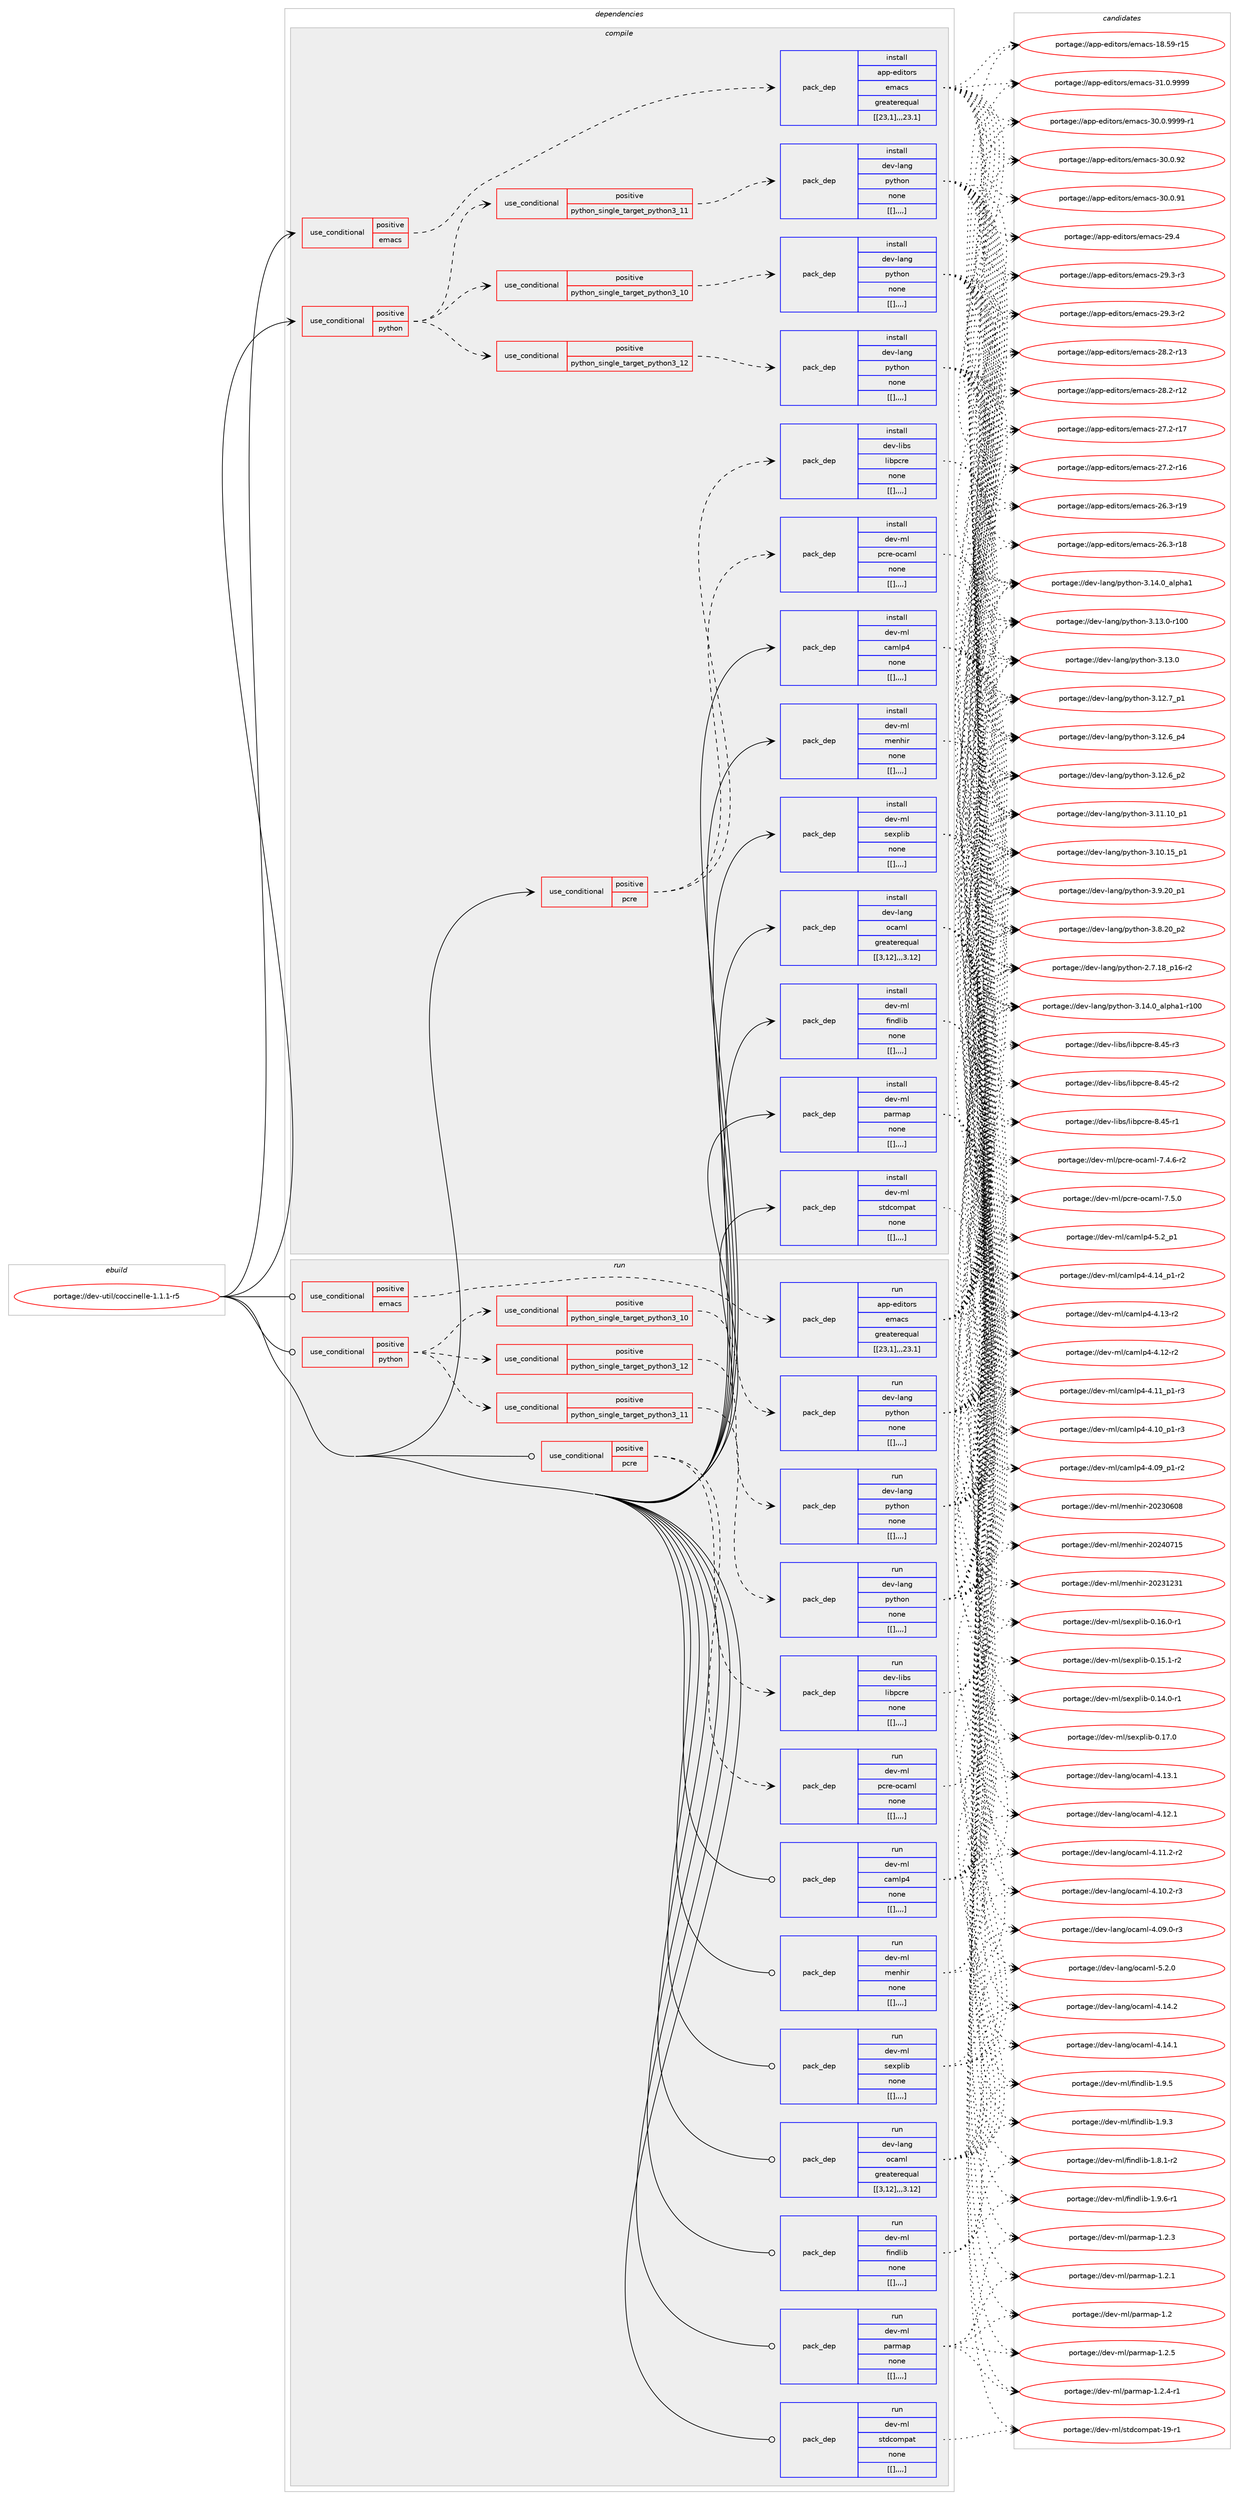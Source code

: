 digraph prolog {

# *************
# Graph options
# *************

newrank=true;
concentrate=true;
compound=true;
graph [rankdir=LR,fontname=Helvetica,fontsize=10,ranksep=1.5];#, ranksep=2.5, nodesep=0.2];
edge  [arrowhead=vee];
node  [fontname=Helvetica,fontsize=10];

# **********
# The ebuild
# **********

subgraph cluster_leftcol {
color=gray;
label=<<i>ebuild</i>>;
id [label="portage://dev-util/coccinelle-1.1.1-r5", color=red, width=4, href="../dev-util/coccinelle-1.1.1-r5.svg"];
}

# ****************
# The dependencies
# ****************

subgraph cluster_midcol {
color=gray;
label=<<i>dependencies</i>>;
subgraph cluster_compile {
fillcolor="#eeeeee";
style=filled;
label=<<i>compile</i>>;
subgraph cond64413 {
dependency224469 [label=<<TABLE BORDER="0" CELLBORDER="1" CELLSPACING="0" CELLPADDING="4"><TR><TD ROWSPAN="3" CELLPADDING="10">use_conditional</TD></TR><TR><TD>positive</TD></TR><TR><TD>emacs</TD></TR></TABLE>>, shape=none, color=red];
subgraph pack158578 {
dependency224521 [label=<<TABLE BORDER="0" CELLBORDER="1" CELLSPACING="0" CELLPADDING="4" WIDTH="220"><TR><TD ROWSPAN="6" CELLPADDING="30">pack_dep</TD></TR><TR><TD WIDTH="110">install</TD></TR><TR><TD>app-editors</TD></TR><TR><TD>emacs</TD></TR><TR><TD>greaterequal</TD></TR><TR><TD>[[23,1],,,23.1]</TD></TR></TABLE>>, shape=none, color=blue];
}
dependency224469:e -> dependency224521:w [weight=20,style="dashed",arrowhead="vee"];
}
id:e -> dependency224469:w [weight=20,style="solid",arrowhead="vee"];
subgraph cond64422 {
dependency224529 [label=<<TABLE BORDER="0" CELLBORDER="1" CELLSPACING="0" CELLPADDING="4"><TR><TD ROWSPAN="3" CELLPADDING="10">use_conditional</TD></TR><TR><TD>positive</TD></TR><TR><TD>pcre</TD></TR></TABLE>>, shape=none, color=red];
subgraph pack158602 {
dependency224532 [label=<<TABLE BORDER="0" CELLBORDER="1" CELLSPACING="0" CELLPADDING="4" WIDTH="220"><TR><TD ROWSPAN="6" CELLPADDING="30">pack_dep</TD></TR><TR><TD WIDTH="110">install</TD></TR><TR><TD>dev-libs</TD></TR><TR><TD>libpcre</TD></TR><TR><TD>none</TD></TR><TR><TD>[[],,,,]</TD></TR></TABLE>>, shape=none, color=blue];
}
dependency224529:e -> dependency224532:w [weight=20,style="dashed",arrowhead="vee"];
subgraph pack158629 {
dependency224561 [label=<<TABLE BORDER="0" CELLBORDER="1" CELLSPACING="0" CELLPADDING="4" WIDTH="220"><TR><TD ROWSPAN="6" CELLPADDING="30">pack_dep</TD></TR><TR><TD WIDTH="110">install</TD></TR><TR><TD>dev-ml</TD></TR><TR><TD>pcre-ocaml</TD></TR><TR><TD>none</TD></TR><TR><TD>[[],,,,]</TD></TR></TABLE>>, shape=none, color=blue];
}
dependency224529:e -> dependency224561:w [weight=20,style="dashed",arrowhead="vee"];
}
id:e -> dependency224529:w [weight=20,style="solid",arrowhead="vee"];
subgraph cond64435 {
dependency224615 [label=<<TABLE BORDER="0" CELLBORDER="1" CELLSPACING="0" CELLPADDING="4"><TR><TD ROWSPAN="3" CELLPADDING="10">use_conditional</TD></TR><TR><TD>positive</TD></TR><TR><TD>python</TD></TR></TABLE>>, shape=none, color=red];
subgraph cond64445 {
dependency224658 [label=<<TABLE BORDER="0" CELLBORDER="1" CELLSPACING="0" CELLPADDING="4"><TR><TD ROWSPAN="3" CELLPADDING="10">use_conditional</TD></TR><TR><TD>positive</TD></TR><TR><TD>python_single_target_python3_10</TD></TR></TABLE>>, shape=none, color=red];
subgraph pack158710 {
dependency224671 [label=<<TABLE BORDER="0" CELLBORDER="1" CELLSPACING="0" CELLPADDING="4" WIDTH="220"><TR><TD ROWSPAN="6" CELLPADDING="30">pack_dep</TD></TR><TR><TD WIDTH="110">install</TD></TR><TR><TD>dev-lang</TD></TR><TR><TD>python</TD></TR><TR><TD>none</TD></TR><TR><TD>[[],,,,]</TD></TR></TABLE>>, shape=none, color=blue];
}
dependency224658:e -> dependency224671:w [weight=20,style="dashed",arrowhead="vee"];
}
dependency224615:e -> dependency224658:w [weight=20,style="dashed",arrowhead="vee"];
subgraph cond64453 {
dependency224688 [label=<<TABLE BORDER="0" CELLBORDER="1" CELLSPACING="0" CELLPADDING="4"><TR><TD ROWSPAN="3" CELLPADDING="10">use_conditional</TD></TR><TR><TD>positive</TD></TR><TR><TD>python_single_target_python3_11</TD></TR></TABLE>>, shape=none, color=red];
subgraph pack158731 {
dependency224705 [label=<<TABLE BORDER="0" CELLBORDER="1" CELLSPACING="0" CELLPADDING="4" WIDTH="220"><TR><TD ROWSPAN="6" CELLPADDING="30">pack_dep</TD></TR><TR><TD WIDTH="110">install</TD></TR><TR><TD>dev-lang</TD></TR><TR><TD>python</TD></TR><TR><TD>none</TD></TR><TR><TD>[[],,,,]</TD></TR></TABLE>>, shape=none, color=blue];
}
dependency224688:e -> dependency224705:w [weight=20,style="dashed",arrowhead="vee"];
}
dependency224615:e -> dependency224688:w [weight=20,style="dashed",arrowhead="vee"];
subgraph cond64467 {
dependency224749 [label=<<TABLE BORDER="0" CELLBORDER="1" CELLSPACING="0" CELLPADDING="4"><TR><TD ROWSPAN="3" CELLPADDING="10">use_conditional</TD></TR><TR><TD>positive</TD></TR><TR><TD>python_single_target_python3_12</TD></TR></TABLE>>, shape=none, color=red];
subgraph pack158777 {
dependency224754 [label=<<TABLE BORDER="0" CELLBORDER="1" CELLSPACING="0" CELLPADDING="4" WIDTH="220"><TR><TD ROWSPAN="6" CELLPADDING="30">pack_dep</TD></TR><TR><TD WIDTH="110">install</TD></TR><TR><TD>dev-lang</TD></TR><TR><TD>python</TD></TR><TR><TD>none</TD></TR><TR><TD>[[],,,,]</TD></TR></TABLE>>, shape=none, color=blue];
}
dependency224749:e -> dependency224754:w [weight=20,style="dashed",arrowhead="vee"];
}
dependency224615:e -> dependency224749:w [weight=20,style="dashed",arrowhead="vee"];
}
id:e -> dependency224615:w [weight=20,style="solid",arrowhead="vee"];
subgraph pack158795 {
dependency224793 [label=<<TABLE BORDER="0" CELLBORDER="1" CELLSPACING="0" CELLPADDING="4" WIDTH="220"><TR><TD ROWSPAN="6" CELLPADDING="30">pack_dep</TD></TR><TR><TD WIDTH="110">install</TD></TR><TR><TD>dev-lang</TD></TR><TR><TD>ocaml</TD></TR><TR><TD>greaterequal</TD></TR><TR><TD>[[3,12],,,3.12]</TD></TR></TABLE>>, shape=none, color=blue];
}
id:e -> dependency224793:w [weight=20,style="solid",arrowhead="vee"];
subgraph pack158814 {
dependency224798 [label=<<TABLE BORDER="0" CELLBORDER="1" CELLSPACING="0" CELLPADDING="4" WIDTH="220"><TR><TD ROWSPAN="6" CELLPADDING="30">pack_dep</TD></TR><TR><TD WIDTH="110">install</TD></TR><TR><TD>dev-ml</TD></TR><TR><TD>camlp4</TD></TR><TR><TD>none</TD></TR><TR><TD>[[],,,,]</TD></TR></TABLE>>, shape=none, color=blue];
}
id:e -> dependency224798:w [weight=20,style="solid",arrowhead="vee"];
subgraph pack158854 {
dependency224879 [label=<<TABLE BORDER="0" CELLBORDER="1" CELLSPACING="0" CELLPADDING="4" WIDTH="220"><TR><TD ROWSPAN="6" CELLPADDING="30">pack_dep</TD></TR><TR><TD WIDTH="110">install</TD></TR><TR><TD>dev-ml</TD></TR><TR><TD>findlib</TD></TR><TR><TD>none</TD></TR><TR><TD>[[],,,,]</TD></TR></TABLE>>, shape=none, color=blue];
}
id:e -> dependency224879:w [weight=20,style="solid",arrowhead="vee"];
subgraph pack158881 {
dependency224950 [label=<<TABLE BORDER="0" CELLBORDER="1" CELLSPACING="0" CELLPADDING="4" WIDTH="220"><TR><TD ROWSPAN="6" CELLPADDING="30">pack_dep</TD></TR><TR><TD WIDTH="110">install</TD></TR><TR><TD>dev-ml</TD></TR><TR><TD>menhir</TD></TR><TR><TD>none</TD></TR><TR><TD>[[],,,,]</TD></TR></TABLE>>, shape=none, color=blue];
}
id:e -> dependency224950:w [weight=20,style="solid",arrowhead="vee"];
subgraph pack158930 {
dependency224957 [label=<<TABLE BORDER="0" CELLBORDER="1" CELLSPACING="0" CELLPADDING="4" WIDTH="220"><TR><TD ROWSPAN="6" CELLPADDING="30">pack_dep</TD></TR><TR><TD WIDTH="110">install</TD></TR><TR><TD>dev-ml</TD></TR><TR><TD>parmap</TD></TR><TR><TD>none</TD></TR><TR><TD>[[],,,,]</TD></TR></TABLE>>, shape=none, color=blue];
}
id:e -> dependency224957:w [weight=20,style="solid",arrowhead="vee"];
subgraph pack158936 {
dependency224970 [label=<<TABLE BORDER="0" CELLBORDER="1" CELLSPACING="0" CELLPADDING="4" WIDTH="220"><TR><TD ROWSPAN="6" CELLPADDING="30">pack_dep</TD></TR><TR><TD WIDTH="110">install</TD></TR><TR><TD>dev-ml</TD></TR><TR><TD>sexplib</TD></TR><TR><TD>none</TD></TR><TR><TD>[[],,,,]</TD></TR></TABLE>>, shape=none, color=blue];
}
id:e -> dependency224970:w [weight=20,style="solid",arrowhead="vee"];
subgraph pack158945 {
dependency225056 [label=<<TABLE BORDER="0" CELLBORDER="1" CELLSPACING="0" CELLPADDING="4" WIDTH="220"><TR><TD ROWSPAN="6" CELLPADDING="30">pack_dep</TD></TR><TR><TD WIDTH="110">install</TD></TR><TR><TD>dev-ml</TD></TR><TR><TD>stdcompat</TD></TR><TR><TD>none</TD></TR><TR><TD>[[],,,,]</TD></TR></TABLE>>, shape=none, color=blue];
}
id:e -> dependency225056:w [weight=20,style="solid",arrowhead="vee"];
}
subgraph cluster_compileandrun {
fillcolor="#eeeeee";
style=filled;
label=<<i>compile and run</i>>;
}
subgraph cluster_run {
fillcolor="#eeeeee";
style=filled;
label=<<i>run</i>>;
subgraph cond64582 {
dependency225103 [label=<<TABLE BORDER="0" CELLBORDER="1" CELLSPACING="0" CELLPADDING="4"><TR><TD ROWSPAN="3" CELLPADDING="10">use_conditional</TD></TR><TR><TD>positive</TD></TR><TR><TD>emacs</TD></TR></TABLE>>, shape=none, color=red];
subgraph pack159029 {
dependency225106 [label=<<TABLE BORDER="0" CELLBORDER="1" CELLSPACING="0" CELLPADDING="4" WIDTH="220"><TR><TD ROWSPAN="6" CELLPADDING="30">pack_dep</TD></TR><TR><TD WIDTH="110">run</TD></TR><TR><TD>app-editors</TD></TR><TR><TD>emacs</TD></TR><TR><TD>greaterequal</TD></TR><TR><TD>[[23,1],,,23.1]</TD></TR></TABLE>>, shape=none, color=blue];
}
dependency225103:e -> dependency225106:w [weight=20,style="dashed",arrowhead="vee"];
}
id:e -> dependency225103:w [weight=20,style="solid",arrowhead="odot"];
subgraph cond64587 {
dependency225131 [label=<<TABLE BORDER="0" CELLBORDER="1" CELLSPACING="0" CELLPADDING="4"><TR><TD ROWSPAN="3" CELLPADDING="10">use_conditional</TD></TR><TR><TD>positive</TD></TR><TR><TD>pcre</TD></TR></TABLE>>, shape=none, color=red];
subgraph pack159043 {
dependency225155 [label=<<TABLE BORDER="0" CELLBORDER="1" CELLSPACING="0" CELLPADDING="4" WIDTH="220"><TR><TD ROWSPAN="6" CELLPADDING="30">pack_dep</TD></TR><TR><TD WIDTH="110">run</TD></TR><TR><TD>dev-libs</TD></TR><TR><TD>libpcre</TD></TR><TR><TD>none</TD></TR><TR><TD>[[],,,,]</TD></TR></TABLE>>, shape=none, color=blue];
}
dependency225131:e -> dependency225155:w [weight=20,style="dashed",arrowhead="vee"];
subgraph pack159072 {
dependency225181 [label=<<TABLE BORDER="0" CELLBORDER="1" CELLSPACING="0" CELLPADDING="4" WIDTH="220"><TR><TD ROWSPAN="6" CELLPADDING="30">pack_dep</TD></TR><TR><TD WIDTH="110">run</TD></TR><TR><TD>dev-ml</TD></TR><TR><TD>pcre-ocaml</TD></TR><TR><TD>none</TD></TR><TR><TD>[[],,,,]</TD></TR></TABLE>>, shape=none, color=blue];
}
dependency225131:e -> dependency225181:w [weight=20,style="dashed",arrowhead="vee"];
}
id:e -> dependency225131:w [weight=20,style="solid",arrowhead="odot"];
subgraph cond64629 {
dependency225226 [label=<<TABLE BORDER="0" CELLBORDER="1" CELLSPACING="0" CELLPADDING="4"><TR><TD ROWSPAN="3" CELLPADDING="10">use_conditional</TD></TR><TR><TD>positive</TD></TR><TR><TD>python</TD></TR></TABLE>>, shape=none, color=red];
subgraph cond64639 {
dependency225248 [label=<<TABLE BORDER="0" CELLBORDER="1" CELLSPACING="0" CELLPADDING="4"><TR><TD ROWSPAN="3" CELLPADDING="10">use_conditional</TD></TR><TR><TD>positive</TD></TR><TR><TD>python_single_target_python3_10</TD></TR></TABLE>>, shape=none, color=red];
subgraph pack159104 {
dependency225267 [label=<<TABLE BORDER="0" CELLBORDER="1" CELLSPACING="0" CELLPADDING="4" WIDTH="220"><TR><TD ROWSPAN="6" CELLPADDING="30">pack_dep</TD></TR><TR><TD WIDTH="110">run</TD></TR><TR><TD>dev-lang</TD></TR><TR><TD>python</TD></TR><TR><TD>none</TD></TR><TR><TD>[[],,,,]</TD></TR></TABLE>>, shape=none, color=blue];
}
dependency225248:e -> dependency225267:w [weight=20,style="dashed",arrowhead="vee"];
}
dependency225226:e -> dependency225248:w [weight=20,style="dashed",arrowhead="vee"];
subgraph cond64662 {
dependency225273 [label=<<TABLE BORDER="0" CELLBORDER="1" CELLSPACING="0" CELLPADDING="4"><TR><TD ROWSPAN="3" CELLPADDING="10">use_conditional</TD></TR><TR><TD>positive</TD></TR><TR><TD>python_single_target_python3_11</TD></TR></TABLE>>, shape=none, color=red];
subgraph pack159121 {
dependency225280 [label=<<TABLE BORDER="0" CELLBORDER="1" CELLSPACING="0" CELLPADDING="4" WIDTH="220"><TR><TD ROWSPAN="6" CELLPADDING="30">pack_dep</TD></TR><TR><TD WIDTH="110">run</TD></TR><TR><TD>dev-lang</TD></TR><TR><TD>python</TD></TR><TR><TD>none</TD></TR><TR><TD>[[],,,,]</TD></TR></TABLE>>, shape=none, color=blue];
}
dependency225273:e -> dependency225280:w [weight=20,style="dashed",arrowhead="vee"];
}
dependency225226:e -> dependency225273:w [weight=20,style="dashed",arrowhead="vee"];
subgraph cond64669 {
dependency225365 [label=<<TABLE BORDER="0" CELLBORDER="1" CELLSPACING="0" CELLPADDING="4"><TR><TD ROWSPAN="3" CELLPADDING="10">use_conditional</TD></TR><TR><TD>positive</TD></TR><TR><TD>python_single_target_python3_12</TD></TR></TABLE>>, shape=none, color=red];
subgraph pack159182 {
dependency225386 [label=<<TABLE BORDER="0" CELLBORDER="1" CELLSPACING="0" CELLPADDING="4" WIDTH="220"><TR><TD ROWSPAN="6" CELLPADDING="30">pack_dep</TD></TR><TR><TD WIDTH="110">run</TD></TR><TR><TD>dev-lang</TD></TR><TR><TD>python</TD></TR><TR><TD>none</TD></TR><TR><TD>[[],,,,]</TD></TR></TABLE>>, shape=none, color=blue];
}
dependency225365:e -> dependency225386:w [weight=20,style="dashed",arrowhead="vee"];
}
dependency225226:e -> dependency225365:w [weight=20,style="dashed",arrowhead="vee"];
}
id:e -> dependency225226:w [weight=20,style="solid",arrowhead="odot"];
subgraph pack159184 {
dependency225414 [label=<<TABLE BORDER="0" CELLBORDER="1" CELLSPACING="0" CELLPADDING="4" WIDTH="220"><TR><TD ROWSPAN="6" CELLPADDING="30">pack_dep</TD></TR><TR><TD WIDTH="110">run</TD></TR><TR><TD>dev-lang</TD></TR><TR><TD>ocaml</TD></TR><TR><TD>greaterequal</TD></TR><TR><TD>[[3,12],,,3.12]</TD></TR></TABLE>>, shape=none, color=blue];
}
id:e -> dependency225414:w [weight=20,style="solid",arrowhead="odot"];
subgraph pack159215 {
dependency225464 [label=<<TABLE BORDER="0" CELLBORDER="1" CELLSPACING="0" CELLPADDING="4" WIDTH="220"><TR><TD ROWSPAN="6" CELLPADDING="30">pack_dep</TD></TR><TR><TD WIDTH="110">run</TD></TR><TR><TD>dev-ml</TD></TR><TR><TD>camlp4</TD></TR><TR><TD>none</TD></TR><TR><TD>[[],,,,]</TD></TR></TABLE>>, shape=none, color=blue];
}
id:e -> dependency225464:w [weight=20,style="solid",arrowhead="odot"];
subgraph pack159275 {
dependency225544 [label=<<TABLE BORDER="0" CELLBORDER="1" CELLSPACING="0" CELLPADDING="4" WIDTH="220"><TR><TD ROWSPAN="6" CELLPADDING="30">pack_dep</TD></TR><TR><TD WIDTH="110">run</TD></TR><TR><TD>dev-ml</TD></TR><TR><TD>findlib</TD></TR><TR><TD>none</TD></TR><TR><TD>[[],,,,]</TD></TR></TABLE>>, shape=none, color=blue];
}
id:e -> dependency225544:w [weight=20,style="solid",arrowhead="odot"];
subgraph pack159280 {
dependency225551 [label=<<TABLE BORDER="0" CELLBORDER="1" CELLSPACING="0" CELLPADDING="4" WIDTH="220"><TR><TD ROWSPAN="6" CELLPADDING="30">pack_dep</TD></TR><TR><TD WIDTH="110">run</TD></TR><TR><TD>dev-ml</TD></TR><TR><TD>menhir</TD></TR><TR><TD>none</TD></TR><TR><TD>[[],,,,]</TD></TR></TABLE>>, shape=none, color=blue];
}
id:e -> dependency225551:w [weight=20,style="solid",arrowhead="odot"];
subgraph pack159292 {
dependency225575 [label=<<TABLE BORDER="0" CELLBORDER="1" CELLSPACING="0" CELLPADDING="4" WIDTH="220"><TR><TD ROWSPAN="6" CELLPADDING="30">pack_dep</TD></TR><TR><TD WIDTH="110">run</TD></TR><TR><TD>dev-ml</TD></TR><TR><TD>parmap</TD></TR><TR><TD>none</TD></TR><TR><TD>[[],,,,]</TD></TR></TABLE>>, shape=none, color=blue];
}
id:e -> dependency225575:w [weight=20,style="solid",arrowhead="odot"];
subgraph pack159307 {
dependency225602 [label=<<TABLE BORDER="0" CELLBORDER="1" CELLSPACING="0" CELLPADDING="4" WIDTH="220"><TR><TD ROWSPAN="6" CELLPADDING="30">pack_dep</TD></TR><TR><TD WIDTH="110">run</TD></TR><TR><TD>dev-ml</TD></TR><TR><TD>sexplib</TD></TR><TR><TD>none</TD></TR><TR><TD>[[],,,,]</TD></TR></TABLE>>, shape=none, color=blue];
}
id:e -> dependency225602:w [weight=20,style="solid",arrowhead="odot"];
subgraph pack159311 {
dependency225622 [label=<<TABLE BORDER="0" CELLBORDER="1" CELLSPACING="0" CELLPADDING="4" WIDTH="220"><TR><TD ROWSPAN="6" CELLPADDING="30">pack_dep</TD></TR><TR><TD WIDTH="110">run</TD></TR><TR><TD>dev-ml</TD></TR><TR><TD>stdcompat</TD></TR><TR><TD>none</TD></TR><TR><TD>[[],,,,]</TD></TR></TABLE>>, shape=none, color=blue];
}
id:e -> dependency225622:w [weight=20,style="solid",arrowhead="odot"];
}
}

# **************
# The candidates
# **************

subgraph cluster_choices {
rank=same;
color=gray;
label=<<i>candidates</i>>;

subgraph choice158866 {
color=black;
nodesep=1;
choice971121124510110010511611111411547101109979911545514946484657575757 [label="portage://app-editors/emacs-31.0.9999", color=red, width=4,href="../app-editors/emacs-31.0.9999.svg"];
choice9711211245101100105116111114115471011099799115455148464846575757574511449 [label="portage://app-editors/emacs-30.0.9999-r1", color=red, width=4,href="../app-editors/emacs-30.0.9999-r1.svg"];
choice97112112451011001051161111141154710110997991154551484648465750 [label="portage://app-editors/emacs-30.0.92", color=red, width=4,href="../app-editors/emacs-30.0.92.svg"];
choice97112112451011001051161111141154710110997991154551484648465749 [label="portage://app-editors/emacs-30.0.91", color=red, width=4,href="../app-editors/emacs-30.0.91.svg"];
choice97112112451011001051161111141154710110997991154550574652 [label="portage://app-editors/emacs-29.4", color=red, width=4,href="../app-editors/emacs-29.4.svg"];
choice971121124510110010511611111411547101109979911545505746514511451 [label="portage://app-editors/emacs-29.3-r3", color=red, width=4,href="../app-editors/emacs-29.3-r3.svg"];
choice971121124510110010511611111411547101109979911545505746514511450 [label="portage://app-editors/emacs-29.3-r2", color=red, width=4,href="../app-editors/emacs-29.3-r2.svg"];
choice97112112451011001051161111141154710110997991154550564650451144951 [label="portage://app-editors/emacs-28.2-r13", color=red, width=4,href="../app-editors/emacs-28.2-r13.svg"];
choice97112112451011001051161111141154710110997991154550564650451144950 [label="portage://app-editors/emacs-28.2-r12", color=red, width=4,href="../app-editors/emacs-28.2-r12.svg"];
choice97112112451011001051161111141154710110997991154550554650451144955 [label="portage://app-editors/emacs-27.2-r17", color=red, width=4,href="../app-editors/emacs-27.2-r17.svg"];
choice97112112451011001051161111141154710110997991154550554650451144954 [label="portage://app-editors/emacs-27.2-r16", color=red, width=4,href="../app-editors/emacs-27.2-r16.svg"];
choice97112112451011001051161111141154710110997991154550544651451144957 [label="portage://app-editors/emacs-26.3-r19", color=red, width=4,href="../app-editors/emacs-26.3-r19.svg"];
choice97112112451011001051161111141154710110997991154550544651451144956 [label="portage://app-editors/emacs-26.3-r18", color=red, width=4,href="../app-editors/emacs-26.3-r18.svg"];
choice9711211245101100105116111114115471011099799115454956465357451144953 [label="portage://app-editors/emacs-18.59-r15", color=red, width=4,href="../app-editors/emacs-18.59-r15.svg"];
dependency224521:e -> choice971121124510110010511611111411547101109979911545514946484657575757:w [style=dotted,weight="100"];
dependency224521:e -> choice9711211245101100105116111114115471011099799115455148464846575757574511449:w [style=dotted,weight="100"];
dependency224521:e -> choice97112112451011001051161111141154710110997991154551484648465750:w [style=dotted,weight="100"];
dependency224521:e -> choice97112112451011001051161111141154710110997991154551484648465749:w [style=dotted,weight="100"];
dependency224521:e -> choice97112112451011001051161111141154710110997991154550574652:w [style=dotted,weight="100"];
dependency224521:e -> choice971121124510110010511611111411547101109979911545505746514511451:w [style=dotted,weight="100"];
dependency224521:e -> choice971121124510110010511611111411547101109979911545505746514511450:w [style=dotted,weight="100"];
dependency224521:e -> choice97112112451011001051161111141154710110997991154550564650451144951:w [style=dotted,weight="100"];
dependency224521:e -> choice97112112451011001051161111141154710110997991154550564650451144950:w [style=dotted,weight="100"];
dependency224521:e -> choice97112112451011001051161111141154710110997991154550554650451144955:w [style=dotted,weight="100"];
dependency224521:e -> choice97112112451011001051161111141154710110997991154550554650451144954:w [style=dotted,weight="100"];
dependency224521:e -> choice97112112451011001051161111141154710110997991154550544651451144957:w [style=dotted,weight="100"];
dependency224521:e -> choice97112112451011001051161111141154710110997991154550544651451144956:w [style=dotted,weight="100"];
dependency224521:e -> choice9711211245101100105116111114115471011099799115454956465357451144953:w [style=dotted,weight="100"];
}
subgraph choice158884 {
color=black;
nodesep=1;
choice100101118451081059811547108105981129911410145564652534511451 [label="portage://dev-libs/libpcre-8.45-r3", color=red, width=4,href="../dev-libs/libpcre-8.45-r3.svg"];
choice100101118451081059811547108105981129911410145564652534511450 [label="portage://dev-libs/libpcre-8.45-r2", color=red, width=4,href="../dev-libs/libpcre-8.45-r2.svg"];
choice100101118451081059811547108105981129911410145564652534511449 [label="portage://dev-libs/libpcre-8.45-r1", color=red, width=4,href="../dev-libs/libpcre-8.45-r1.svg"];
dependency224532:e -> choice100101118451081059811547108105981129911410145564652534511451:w [style=dotted,weight="100"];
dependency224532:e -> choice100101118451081059811547108105981129911410145564652534511450:w [style=dotted,weight="100"];
dependency224532:e -> choice100101118451081059811547108105981129911410145564652534511449:w [style=dotted,weight="100"];
}
subgraph choice158908 {
color=black;
nodesep=1;
choice100101118451091084711299114101451119997109108455546534648 [label="portage://dev-ml/pcre-ocaml-7.5.0", color=red, width=4,href="../dev-ml/pcre-ocaml-7.5.0.svg"];
choice1001011184510910847112991141014511199971091084555465246544511450 [label="portage://dev-ml/pcre-ocaml-7.4.6-r2", color=red, width=4,href="../dev-ml/pcre-ocaml-7.4.6-r2.svg"];
dependency224561:e -> choice100101118451091084711299114101451119997109108455546534648:w [style=dotted,weight="100"];
dependency224561:e -> choice1001011184510910847112991141014511199971091084555465246544511450:w [style=dotted,weight="100"];
}
subgraph choice158912 {
color=black;
nodesep=1;
choice100101118451089711010347112121116104111110455146495246489597108112104974945114494848 [label="portage://dev-lang/python-3.14.0_alpha1-r100", color=red, width=4,href="../dev-lang/python-3.14.0_alpha1-r100.svg"];
choice1001011184510897110103471121211161041111104551464952464895971081121049749 [label="portage://dev-lang/python-3.14.0_alpha1", color=red, width=4,href="../dev-lang/python-3.14.0_alpha1.svg"];
choice1001011184510897110103471121211161041111104551464951464845114494848 [label="portage://dev-lang/python-3.13.0-r100", color=red, width=4,href="../dev-lang/python-3.13.0-r100.svg"];
choice10010111845108971101034711212111610411111045514649514648 [label="portage://dev-lang/python-3.13.0", color=red, width=4,href="../dev-lang/python-3.13.0.svg"];
choice100101118451089711010347112121116104111110455146495046559511249 [label="portage://dev-lang/python-3.12.7_p1", color=red, width=4,href="../dev-lang/python-3.12.7_p1.svg"];
choice100101118451089711010347112121116104111110455146495046549511252 [label="portage://dev-lang/python-3.12.6_p4", color=red, width=4,href="../dev-lang/python-3.12.6_p4.svg"];
choice100101118451089711010347112121116104111110455146495046549511250 [label="portage://dev-lang/python-3.12.6_p2", color=red, width=4,href="../dev-lang/python-3.12.6_p2.svg"];
choice10010111845108971101034711212111610411111045514649494649489511249 [label="portage://dev-lang/python-3.11.10_p1", color=red, width=4,href="../dev-lang/python-3.11.10_p1.svg"];
choice10010111845108971101034711212111610411111045514649484649539511249 [label="portage://dev-lang/python-3.10.15_p1", color=red, width=4,href="../dev-lang/python-3.10.15_p1.svg"];
choice100101118451089711010347112121116104111110455146574650489511249 [label="portage://dev-lang/python-3.9.20_p1", color=red, width=4,href="../dev-lang/python-3.9.20_p1.svg"];
choice100101118451089711010347112121116104111110455146564650489511250 [label="portage://dev-lang/python-3.8.20_p2", color=red, width=4,href="../dev-lang/python-3.8.20_p2.svg"];
choice100101118451089711010347112121116104111110455046554649569511249544511450 [label="portage://dev-lang/python-2.7.18_p16-r2", color=red, width=4,href="../dev-lang/python-2.7.18_p16-r2.svg"];
dependency224671:e -> choice100101118451089711010347112121116104111110455146495246489597108112104974945114494848:w [style=dotted,weight="100"];
dependency224671:e -> choice1001011184510897110103471121211161041111104551464952464895971081121049749:w [style=dotted,weight="100"];
dependency224671:e -> choice1001011184510897110103471121211161041111104551464951464845114494848:w [style=dotted,weight="100"];
dependency224671:e -> choice10010111845108971101034711212111610411111045514649514648:w [style=dotted,weight="100"];
dependency224671:e -> choice100101118451089711010347112121116104111110455146495046559511249:w [style=dotted,weight="100"];
dependency224671:e -> choice100101118451089711010347112121116104111110455146495046549511252:w [style=dotted,weight="100"];
dependency224671:e -> choice100101118451089711010347112121116104111110455146495046549511250:w [style=dotted,weight="100"];
dependency224671:e -> choice10010111845108971101034711212111610411111045514649494649489511249:w [style=dotted,weight="100"];
dependency224671:e -> choice10010111845108971101034711212111610411111045514649484649539511249:w [style=dotted,weight="100"];
dependency224671:e -> choice100101118451089711010347112121116104111110455146574650489511249:w [style=dotted,weight="100"];
dependency224671:e -> choice100101118451089711010347112121116104111110455146564650489511250:w [style=dotted,weight="100"];
dependency224671:e -> choice100101118451089711010347112121116104111110455046554649569511249544511450:w [style=dotted,weight="100"];
}
subgraph choice158919 {
color=black;
nodesep=1;
choice100101118451089711010347112121116104111110455146495246489597108112104974945114494848 [label="portage://dev-lang/python-3.14.0_alpha1-r100", color=red, width=4,href="../dev-lang/python-3.14.0_alpha1-r100.svg"];
choice1001011184510897110103471121211161041111104551464952464895971081121049749 [label="portage://dev-lang/python-3.14.0_alpha1", color=red, width=4,href="../dev-lang/python-3.14.0_alpha1.svg"];
choice1001011184510897110103471121211161041111104551464951464845114494848 [label="portage://dev-lang/python-3.13.0-r100", color=red, width=4,href="../dev-lang/python-3.13.0-r100.svg"];
choice10010111845108971101034711212111610411111045514649514648 [label="portage://dev-lang/python-3.13.0", color=red, width=4,href="../dev-lang/python-3.13.0.svg"];
choice100101118451089711010347112121116104111110455146495046559511249 [label="portage://dev-lang/python-3.12.7_p1", color=red, width=4,href="../dev-lang/python-3.12.7_p1.svg"];
choice100101118451089711010347112121116104111110455146495046549511252 [label="portage://dev-lang/python-3.12.6_p4", color=red, width=4,href="../dev-lang/python-3.12.6_p4.svg"];
choice100101118451089711010347112121116104111110455146495046549511250 [label="portage://dev-lang/python-3.12.6_p2", color=red, width=4,href="../dev-lang/python-3.12.6_p2.svg"];
choice10010111845108971101034711212111610411111045514649494649489511249 [label="portage://dev-lang/python-3.11.10_p1", color=red, width=4,href="../dev-lang/python-3.11.10_p1.svg"];
choice10010111845108971101034711212111610411111045514649484649539511249 [label="portage://dev-lang/python-3.10.15_p1", color=red, width=4,href="../dev-lang/python-3.10.15_p1.svg"];
choice100101118451089711010347112121116104111110455146574650489511249 [label="portage://dev-lang/python-3.9.20_p1", color=red, width=4,href="../dev-lang/python-3.9.20_p1.svg"];
choice100101118451089711010347112121116104111110455146564650489511250 [label="portage://dev-lang/python-3.8.20_p2", color=red, width=4,href="../dev-lang/python-3.8.20_p2.svg"];
choice100101118451089711010347112121116104111110455046554649569511249544511450 [label="portage://dev-lang/python-2.7.18_p16-r2", color=red, width=4,href="../dev-lang/python-2.7.18_p16-r2.svg"];
dependency224705:e -> choice100101118451089711010347112121116104111110455146495246489597108112104974945114494848:w [style=dotted,weight="100"];
dependency224705:e -> choice1001011184510897110103471121211161041111104551464952464895971081121049749:w [style=dotted,weight="100"];
dependency224705:e -> choice1001011184510897110103471121211161041111104551464951464845114494848:w [style=dotted,weight="100"];
dependency224705:e -> choice10010111845108971101034711212111610411111045514649514648:w [style=dotted,weight="100"];
dependency224705:e -> choice100101118451089711010347112121116104111110455146495046559511249:w [style=dotted,weight="100"];
dependency224705:e -> choice100101118451089711010347112121116104111110455146495046549511252:w [style=dotted,weight="100"];
dependency224705:e -> choice100101118451089711010347112121116104111110455146495046549511250:w [style=dotted,weight="100"];
dependency224705:e -> choice10010111845108971101034711212111610411111045514649494649489511249:w [style=dotted,weight="100"];
dependency224705:e -> choice10010111845108971101034711212111610411111045514649484649539511249:w [style=dotted,weight="100"];
dependency224705:e -> choice100101118451089711010347112121116104111110455146574650489511249:w [style=dotted,weight="100"];
dependency224705:e -> choice100101118451089711010347112121116104111110455146564650489511250:w [style=dotted,weight="100"];
dependency224705:e -> choice100101118451089711010347112121116104111110455046554649569511249544511450:w [style=dotted,weight="100"];
}
subgraph choice158996 {
color=black;
nodesep=1;
choice100101118451089711010347112121116104111110455146495246489597108112104974945114494848 [label="portage://dev-lang/python-3.14.0_alpha1-r100", color=red, width=4,href="../dev-lang/python-3.14.0_alpha1-r100.svg"];
choice1001011184510897110103471121211161041111104551464952464895971081121049749 [label="portage://dev-lang/python-3.14.0_alpha1", color=red, width=4,href="../dev-lang/python-3.14.0_alpha1.svg"];
choice1001011184510897110103471121211161041111104551464951464845114494848 [label="portage://dev-lang/python-3.13.0-r100", color=red, width=4,href="../dev-lang/python-3.13.0-r100.svg"];
choice10010111845108971101034711212111610411111045514649514648 [label="portage://dev-lang/python-3.13.0", color=red, width=4,href="../dev-lang/python-3.13.0.svg"];
choice100101118451089711010347112121116104111110455146495046559511249 [label="portage://dev-lang/python-3.12.7_p1", color=red, width=4,href="../dev-lang/python-3.12.7_p1.svg"];
choice100101118451089711010347112121116104111110455146495046549511252 [label="portage://dev-lang/python-3.12.6_p4", color=red, width=4,href="../dev-lang/python-3.12.6_p4.svg"];
choice100101118451089711010347112121116104111110455146495046549511250 [label="portage://dev-lang/python-3.12.6_p2", color=red, width=4,href="../dev-lang/python-3.12.6_p2.svg"];
choice10010111845108971101034711212111610411111045514649494649489511249 [label="portage://dev-lang/python-3.11.10_p1", color=red, width=4,href="../dev-lang/python-3.11.10_p1.svg"];
choice10010111845108971101034711212111610411111045514649484649539511249 [label="portage://dev-lang/python-3.10.15_p1", color=red, width=4,href="../dev-lang/python-3.10.15_p1.svg"];
choice100101118451089711010347112121116104111110455146574650489511249 [label="portage://dev-lang/python-3.9.20_p1", color=red, width=4,href="../dev-lang/python-3.9.20_p1.svg"];
choice100101118451089711010347112121116104111110455146564650489511250 [label="portage://dev-lang/python-3.8.20_p2", color=red, width=4,href="../dev-lang/python-3.8.20_p2.svg"];
choice100101118451089711010347112121116104111110455046554649569511249544511450 [label="portage://dev-lang/python-2.7.18_p16-r2", color=red, width=4,href="../dev-lang/python-2.7.18_p16-r2.svg"];
dependency224754:e -> choice100101118451089711010347112121116104111110455146495246489597108112104974945114494848:w [style=dotted,weight="100"];
dependency224754:e -> choice1001011184510897110103471121211161041111104551464952464895971081121049749:w [style=dotted,weight="100"];
dependency224754:e -> choice1001011184510897110103471121211161041111104551464951464845114494848:w [style=dotted,weight="100"];
dependency224754:e -> choice10010111845108971101034711212111610411111045514649514648:w [style=dotted,weight="100"];
dependency224754:e -> choice100101118451089711010347112121116104111110455146495046559511249:w [style=dotted,weight="100"];
dependency224754:e -> choice100101118451089711010347112121116104111110455146495046549511252:w [style=dotted,weight="100"];
dependency224754:e -> choice100101118451089711010347112121116104111110455146495046549511250:w [style=dotted,weight="100"];
dependency224754:e -> choice10010111845108971101034711212111610411111045514649494649489511249:w [style=dotted,weight="100"];
dependency224754:e -> choice10010111845108971101034711212111610411111045514649484649539511249:w [style=dotted,weight="100"];
dependency224754:e -> choice100101118451089711010347112121116104111110455146574650489511249:w [style=dotted,weight="100"];
dependency224754:e -> choice100101118451089711010347112121116104111110455146564650489511250:w [style=dotted,weight="100"];
dependency224754:e -> choice100101118451089711010347112121116104111110455046554649569511249544511450:w [style=dotted,weight="100"];
}
subgraph choice159019 {
color=black;
nodesep=1;
choice1001011184510897110103471119997109108455346504648 [label="portage://dev-lang/ocaml-5.2.0", color=red, width=4,href="../dev-lang/ocaml-5.2.0.svg"];
choice100101118451089711010347111999710910845524649524650 [label="portage://dev-lang/ocaml-4.14.2", color=red, width=4,href="../dev-lang/ocaml-4.14.2.svg"];
choice100101118451089711010347111999710910845524649524649 [label="portage://dev-lang/ocaml-4.14.1", color=red, width=4,href="../dev-lang/ocaml-4.14.1.svg"];
choice100101118451089711010347111999710910845524649514649 [label="portage://dev-lang/ocaml-4.13.1", color=red, width=4,href="../dev-lang/ocaml-4.13.1.svg"];
choice100101118451089711010347111999710910845524649504649 [label="portage://dev-lang/ocaml-4.12.1", color=red, width=4,href="../dev-lang/ocaml-4.12.1.svg"];
choice1001011184510897110103471119997109108455246494946504511450 [label="portage://dev-lang/ocaml-4.11.2-r2", color=red, width=4,href="../dev-lang/ocaml-4.11.2-r2.svg"];
choice1001011184510897110103471119997109108455246494846504511451 [label="portage://dev-lang/ocaml-4.10.2-r3", color=red, width=4,href="../dev-lang/ocaml-4.10.2-r3.svg"];
choice1001011184510897110103471119997109108455246485746484511451 [label="portage://dev-lang/ocaml-4.09.0-r3", color=red, width=4,href="../dev-lang/ocaml-4.09.0-r3.svg"];
dependency224793:e -> choice1001011184510897110103471119997109108455346504648:w [style=dotted,weight="100"];
dependency224793:e -> choice100101118451089711010347111999710910845524649524650:w [style=dotted,weight="100"];
dependency224793:e -> choice100101118451089711010347111999710910845524649524649:w [style=dotted,weight="100"];
dependency224793:e -> choice100101118451089711010347111999710910845524649514649:w [style=dotted,weight="100"];
dependency224793:e -> choice100101118451089711010347111999710910845524649504649:w [style=dotted,weight="100"];
dependency224793:e -> choice1001011184510897110103471119997109108455246494946504511450:w [style=dotted,weight="100"];
dependency224793:e -> choice1001011184510897110103471119997109108455246494846504511451:w [style=dotted,weight="100"];
dependency224793:e -> choice1001011184510897110103471119997109108455246485746484511451:w [style=dotted,weight="100"];
}
subgraph choice159027 {
color=black;
nodesep=1;
choice1001011184510910847999710910811252455346509511249 [label="portage://dev-ml/camlp4-5.2_p1", color=red, width=4,href="../dev-ml/camlp4-5.2_p1.svg"];
choice1001011184510910847999710910811252455246495295112494511450 [label="portage://dev-ml/camlp4-4.14_p1-r2", color=red, width=4,href="../dev-ml/camlp4-4.14_p1-r2.svg"];
choice100101118451091084799971091081125245524649514511450 [label="portage://dev-ml/camlp4-4.13-r2", color=red, width=4,href="../dev-ml/camlp4-4.13-r2.svg"];
choice100101118451091084799971091081125245524649504511450 [label="portage://dev-ml/camlp4-4.12-r2", color=red, width=4,href="../dev-ml/camlp4-4.12-r2.svg"];
choice1001011184510910847999710910811252455246494995112494511451 [label="portage://dev-ml/camlp4-4.11_p1-r3", color=red, width=4,href="../dev-ml/camlp4-4.11_p1-r3.svg"];
choice1001011184510910847999710910811252455246494895112494511451 [label="portage://dev-ml/camlp4-4.10_p1-r3", color=red, width=4,href="../dev-ml/camlp4-4.10_p1-r3.svg"];
choice1001011184510910847999710910811252455246485795112494511450 [label="portage://dev-ml/camlp4-4.09_p1-r2", color=red, width=4,href="../dev-ml/camlp4-4.09_p1-r2.svg"];
dependency224798:e -> choice1001011184510910847999710910811252455346509511249:w [style=dotted,weight="100"];
dependency224798:e -> choice1001011184510910847999710910811252455246495295112494511450:w [style=dotted,weight="100"];
dependency224798:e -> choice100101118451091084799971091081125245524649514511450:w [style=dotted,weight="100"];
dependency224798:e -> choice100101118451091084799971091081125245524649504511450:w [style=dotted,weight="100"];
dependency224798:e -> choice1001011184510910847999710910811252455246494995112494511451:w [style=dotted,weight="100"];
dependency224798:e -> choice1001011184510910847999710910811252455246494895112494511451:w [style=dotted,weight="100"];
dependency224798:e -> choice1001011184510910847999710910811252455246485795112494511450:w [style=dotted,weight="100"];
}
subgraph choice159033 {
color=black;
nodesep=1;
choice1001011184510910847102105110100108105984549465746544511449 [label="portage://dev-ml/findlib-1.9.6-r1", color=red, width=4,href="../dev-ml/findlib-1.9.6-r1.svg"];
choice100101118451091084710210511010010810598454946574653 [label="portage://dev-ml/findlib-1.9.5", color=red, width=4,href="../dev-ml/findlib-1.9.5.svg"];
choice100101118451091084710210511010010810598454946574651 [label="portage://dev-ml/findlib-1.9.3", color=red, width=4,href="../dev-ml/findlib-1.9.3.svg"];
choice1001011184510910847102105110100108105984549465646494511450 [label="portage://dev-ml/findlib-1.8.1-r2", color=red, width=4,href="../dev-ml/findlib-1.8.1-r2.svg"];
dependency224879:e -> choice1001011184510910847102105110100108105984549465746544511449:w [style=dotted,weight="100"];
dependency224879:e -> choice100101118451091084710210511010010810598454946574653:w [style=dotted,weight="100"];
dependency224879:e -> choice100101118451091084710210511010010810598454946574651:w [style=dotted,weight="100"];
dependency224879:e -> choice1001011184510910847102105110100108105984549465646494511450:w [style=dotted,weight="100"];
}
subgraph choice159039 {
color=black;
nodesep=1;
choice1001011184510910847109101110104105114455048505248554953 [label="portage://dev-ml/menhir-20240715", color=red, width=4,href="../dev-ml/menhir-20240715.svg"];
choice1001011184510910847109101110104105114455048505149505149 [label="portage://dev-ml/menhir-20231231", color=red, width=4,href="../dev-ml/menhir-20231231.svg"];
choice1001011184510910847109101110104105114455048505148544856 [label="portage://dev-ml/menhir-20230608", color=red, width=4,href="../dev-ml/menhir-20230608.svg"];
dependency224950:e -> choice1001011184510910847109101110104105114455048505248554953:w [style=dotted,weight="100"];
dependency224950:e -> choice1001011184510910847109101110104105114455048505149505149:w [style=dotted,weight="100"];
dependency224950:e -> choice1001011184510910847109101110104105114455048505148544856:w [style=dotted,weight="100"];
}
subgraph choice159065 {
color=black;
nodesep=1;
choice10010111845109108471129711410997112454946504653 [label="portage://dev-ml/parmap-1.2.5", color=red, width=4,href="../dev-ml/parmap-1.2.5.svg"];
choice100101118451091084711297114109971124549465046524511449 [label="portage://dev-ml/parmap-1.2.4-r1", color=red, width=4,href="../dev-ml/parmap-1.2.4-r1.svg"];
choice10010111845109108471129711410997112454946504651 [label="portage://dev-ml/parmap-1.2.3", color=red, width=4,href="../dev-ml/parmap-1.2.3.svg"];
choice10010111845109108471129711410997112454946504649 [label="portage://dev-ml/parmap-1.2.1", color=red, width=4,href="../dev-ml/parmap-1.2.1.svg"];
choice1001011184510910847112971141099711245494650 [label="portage://dev-ml/parmap-1.2", color=red, width=4,href="../dev-ml/parmap-1.2.svg"];
dependency224957:e -> choice10010111845109108471129711410997112454946504653:w [style=dotted,weight="100"];
dependency224957:e -> choice100101118451091084711297114109971124549465046524511449:w [style=dotted,weight="100"];
dependency224957:e -> choice10010111845109108471129711410997112454946504651:w [style=dotted,weight="100"];
dependency224957:e -> choice10010111845109108471129711410997112454946504649:w [style=dotted,weight="100"];
dependency224957:e -> choice1001011184510910847112971141099711245494650:w [style=dotted,weight="100"];
}
subgraph choice159134 {
color=black;
nodesep=1;
choice10010111845109108471151011201121081059845484649554648 [label="portage://dev-ml/sexplib-0.17.0", color=red, width=4,href="../dev-ml/sexplib-0.17.0.svg"];
choice100101118451091084711510112011210810598454846495446484511449 [label="portage://dev-ml/sexplib-0.16.0-r1", color=red, width=4,href="../dev-ml/sexplib-0.16.0-r1.svg"];
choice100101118451091084711510112011210810598454846495346494511450 [label="portage://dev-ml/sexplib-0.15.1-r2", color=red, width=4,href="../dev-ml/sexplib-0.15.1-r2.svg"];
choice100101118451091084711510112011210810598454846495246484511449 [label="portage://dev-ml/sexplib-0.14.0-r1", color=red, width=4,href="../dev-ml/sexplib-0.14.0-r1.svg"];
dependency224970:e -> choice10010111845109108471151011201121081059845484649554648:w [style=dotted,weight="100"];
dependency224970:e -> choice100101118451091084711510112011210810598454846495446484511449:w [style=dotted,weight="100"];
dependency224970:e -> choice100101118451091084711510112011210810598454846495346494511450:w [style=dotted,weight="100"];
dependency224970:e -> choice100101118451091084711510112011210810598454846495246484511449:w [style=dotted,weight="100"];
}
subgraph choice159139 {
color=black;
nodesep=1;
choice100101118451091084711511610099111109112971164549574511449 [label="portage://dev-ml/stdcompat-19-r1", color=red, width=4,href="../dev-ml/stdcompat-19-r1.svg"];
dependency225056:e -> choice100101118451091084711511610099111109112971164549574511449:w [style=dotted,weight="100"];
}
subgraph choice159154 {
color=black;
nodesep=1;
choice971121124510110010511611111411547101109979911545514946484657575757 [label="portage://app-editors/emacs-31.0.9999", color=red, width=4,href="../app-editors/emacs-31.0.9999.svg"];
choice9711211245101100105116111114115471011099799115455148464846575757574511449 [label="portage://app-editors/emacs-30.0.9999-r1", color=red, width=4,href="../app-editors/emacs-30.0.9999-r1.svg"];
choice97112112451011001051161111141154710110997991154551484648465750 [label="portage://app-editors/emacs-30.0.92", color=red, width=4,href="../app-editors/emacs-30.0.92.svg"];
choice97112112451011001051161111141154710110997991154551484648465749 [label="portage://app-editors/emacs-30.0.91", color=red, width=4,href="../app-editors/emacs-30.0.91.svg"];
choice97112112451011001051161111141154710110997991154550574652 [label="portage://app-editors/emacs-29.4", color=red, width=4,href="../app-editors/emacs-29.4.svg"];
choice971121124510110010511611111411547101109979911545505746514511451 [label="portage://app-editors/emacs-29.3-r3", color=red, width=4,href="../app-editors/emacs-29.3-r3.svg"];
choice971121124510110010511611111411547101109979911545505746514511450 [label="portage://app-editors/emacs-29.3-r2", color=red, width=4,href="../app-editors/emacs-29.3-r2.svg"];
choice97112112451011001051161111141154710110997991154550564650451144951 [label="portage://app-editors/emacs-28.2-r13", color=red, width=4,href="../app-editors/emacs-28.2-r13.svg"];
choice97112112451011001051161111141154710110997991154550564650451144950 [label="portage://app-editors/emacs-28.2-r12", color=red, width=4,href="../app-editors/emacs-28.2-r12.svg"];
choice97112112451011001051161111141154710110997991154550554650451144955 [label="portage://app-editors/emacs-27.2-r17", color=red, width=4,href="../app-editors/emacs-27.2-r17.svg"];
choice97112112451011001051161111141154710110997991154550554650451144954 [label="portage://app-editors/emacs-27.2-r16", color=red, width=4,href="../app-editors/emacs-27.2-r16.svg"];
choice97112112451011001051161111141154710110997991154550544651451144957 [label="portage://app-editors/emacs-26.3-r19", color=red, width=4,href="../app-editors/emacs-26.3-r19.svg"];
choice97112112451011001051161111141154710110997991154550544651451144956 [label="portage://app-editors/emacs-26.3-r18", color=red, width=4,href="../app-editors/emacs-26.3-r18.svg"];
choice9711211245101100105116111114115471011099799115454956465357451144953 [label="portage://app-editors/emacs-18.59-r15", color=red, width=4,href="../app-editors/emacs-18.59-r15.svg"];
dependency225106:e -> choice971121124510110010511611111411547101109979911545514946484657575757:w [style=dotted,weight="100"];
dependency225106:e -> choice9711211245101100105116111114115471011099799115455148464846575757574511449:w [style=dotted,weight="100"];
dependency225106:e -> choice97112112451011001051161111141154710110997991154551484648465750:w [style=dotted,weight="100"];
dependency225106:e -> choice97112112451011001051161111141154710110997991154551484648465749:w [style=dotted,weight="100"];
dependency225106:e -> choice97112112451011001051161111141154710110997991154550574652:w [style=dotted,weight="100"];
dependency225106:e -> choice971121124510110010511611111411547101109979911545505746514511451:w [style=dotted,weight="100"];
dependency225106:e -> choice971121124510110010511611111411547101109979911545505746514511450:w [style=dotted,weight="100"];
dependency225106:e -> choice97112112451011001051161111141154710110997991154550564650451144951:w [style=dotted,weight="100"];
dependency225106:e -> choice97112112451011001051161111141154710110997991154550564650451144950:w [style=dotted,weight="100"];
dependency225106:e -> choice97112112451011001051161111141154710110997991154550554650451144955:w [style=dotted,weight="100"];
dependency225106:e -> choice97112112451011001051161111141154710110997991154550554650451144954:w [style=dotted,weight="100"];
dependency225106:e -> choice97112112451011001051161111141154710110997991154550544651451144957:w [style=dotted,weight="100"];
dependency225106:e -> choice97112112451011001051161111141154710110997991154550544651451144956:w [style=dotted,weight="100"];
dependency225106:e -> choice9711211245101100105116111114115471011099799115454956465357451144953:w [style=dotted,weight="100"];
}
subgraph choice159165 {
color=black;
nodesep=1;
choice100101118451081059811547108105981129911410145564652534511451 [label="portage://dev-libs/libpcre-8.45-r3", color=red, width=4,href="../dev-libs/libpcre-8.45-r3.svg"];
choice100101118451081059811547108105981129911410145564652534511450 [label="portage://dev-libs/libpcre-8.45-r2", color=red, width=4,href="../dev-libs/libpcre-8.45-r2.svg"];
choice100101118451081059811547108105981129911410145564652534511449 [label="portage://dev-libs/libpcre-8.45-r1", color=red, width=4,href="../dev-libs/libpcre-8.45-r1.svg"];
dependency225155:e -> choice100101118451081059811547108105981129911410145564652534511451:w [style=dotted,weight="100"];
dependency225155:e -> choice100101118451081059811547108105981129911410145564652534511450:w [style=dotted,weight="100"];
dependency225155:e -> choice100101118451081059811547108105981129911410145564652534511449:w [style=dotted,weight="100"];
}
subgraph choice159169 {
color=black;
nodesep=1;
choice100101118451091084711299114101451119997109108455546534648 [label="portage://dev-ml/pcre-ocaml-7.5.0", color=red, width=4,href="../dev-ml/pcre-ocaml-7.5.0.svg"];
choice1001011184510910847112991141014511199971091084555465246544511450 [label="portage://dev-ml/pcre-ocaml-7.4.6-r2", color=red, width=4,href="../dev-ml/pcre-ocaml-7.4.6-r2.svg"];
dependency225181:e -> choice100101118451091084711299114101451119997109108455546534648:w [style=dotted,weight="100"];
dependency225181:e -> choice1001011184510910847112991141014511199971091084555465246544511450:w [style=dotted,weight="100"];
}
subgraph choice159175 {
color=black;
nodesep=1;
choice100101118451089711010347112121116104111110455146495246489597108112104974945114494848 [label="portage://dev-lang/python-3.14.0_alpha1-r100", color=red, width=4,href="../dev-lang/python-3.14.0_alpha1-r100.svg"];
choice1001011184510897110103471121211161041111104551464952464895971081121049749 [label="portage://dev-lang/python-3.14.0_alpha1", color=red, width=4,href="../dev-lang/python-3.14.0_alpha1.svg"];
choice1001011184510897110103471121211161041111104551464951464845114494848 [label="portage://dev-lang/python-3.13.0-r100", color=red, width=4,href="../dev-lang/python-3.13.0-r100.svg"];
choice10010111845108971101034711212111610411111045514649514648 [label="portage://dev-lang/python-3.13.0", color=red, width=4,href="../dev-lang/python-3.13.0.svg"];
choice100101118451089711010347112121116104111110455146495046559511249 [label="portage://dev-lang/python-3.12.7_p1", color=red, width=4,href="../dev-lang/python-3.12.7_p1.svg"];
choice100101118451089711010347112121116104111110455146495046549511252 [label="portage://dev-lang/python-3.12.6_p4", color=red, width=4,href="../dev-lang/python-3.12.6_p4.svg"];
choice100101118451089711010347112121116104111110455146495046549511250 [label="portage://dev-lang/python-3.12.6_p2", color=red, width=4,href="../dev-lang/python-3.12.6_p2.svg"];
choice10010111845108971101034711212111610411111045514649494649489511249 [label="portage://dev-lang/python-3.11.10_p1", color=red, width=4,href="../dev-lang/python-3.11.10_p1.svg"];
choice10010111845108971101034711212111610411111045514649484649539511249 [label="portage://dev-lang/python-3.10.15_p1", color=red, width=4,href="../dev-lang/python-3.10.15_p1.svg"];
choice100101118451089711010347112121116104111110455146574650489511249 [label="portage://dev-lang/python-3.9.20_p1", color=red, width=4,href="../dev-lang/python-3.9.20_p1.svg"];
choice100101118451089711010347112121116104111110455146564650489511250 [label="portage://dev-lang/python-3.8.20_p2", color=red, width=4,href="../dev-lang/python-3.8.20_p2.svg"];
choice100101118451089711010347112121116104111110455046554649569511249544511450 [label="portage://dev-lang/python-2.7.18_p16-r2", color=red, width=4,href="../dev-lang/python-2.7.18_p16-r2.svg"];
dependency225267:e -> choice100101118451089711010347112121116104111110455146495246489597108112104974945114494848:w [style=dotted,weight="100"];
dependency225267:e -> choice1001011184510897110103471121211161041111104551464952464895971081121049749:w [style=dotted,weight="100"];
dependency225267:e -> choice1001011184510897110103471121211161041111104551464951464845114494848:w [style=dotted,weight="100"];
dependency225267:e -> choice10010111845108971101034711212111610411111045514649514648:w [style=dotted,weight="100"];
dependency225267:e -> choice100101118451089711010347112121116104111110455146495046559511249:w [style=dotted,weight="100"];
dependency225267:e -> choice100101118451089711010347112121116104111110455146495046549511252:w [style=dotted,weight="100"];
dependency225267:e -> choice100101118451089711010347112121116104111110455146495046549511250:w [style=dotted,weight="100"];
dependency225267:e -> choice10010111845108971101034711212111610411111045514649494649489511249:w [style=dotted,weight="100"];
dependency225267:e -> choice10010111845108971101034711212111610411111045514649484649539511249:w [style=dotted,weight="100"];
dependency225267:e -> choice100101118451089711010347112121116104111110455146574650489511249:w [style=dotted,weight="100"];
dependency225267:e -> choice100101118451089711010347112121116104111110455146564650489511250:w [style=dotted,weight="100"];
dependency225267:e -> choice100101118451089711010347112121116104111110455046554649569511249544511450:w [style=dotted,weight="100"];
}
subgraph choice159183 {
color=black;
nodesep=1;
choice100101118451089711010347112121116104111110455146495246489597108112104974945114494848 [label="portage://dev-lang/python-3.14.0_alpha1-r100", color=red, width=4,href="../dev-lang/python-3.14.0_alpha1-r100.svg"];
choice1001011184510897110103471121211161041111104551464952464895971081121049749 [label="portage://dev-lang/python-3.14.0_alpha1", color=red, width=4,href="../dev-lang/python-3.14.0_alpha1.svg"];
choice1001011184510897110103471121211161041111104551464951464845114494848 [label="portage://dev-lang/python-3.13.0-r100", color=red, width=4,href="../dev-lang/python-3.13.0-r100.svg"];
choice10010111845108971101034711212111610411111045514649514648 [label="portage://dev-lang/python-3.13.0", color=red, width=4,href="../dev-lang/python-3.13.0.svg"];
choice100101118451089711010347112121116104111110455146495046559511249 [label="portage://dev-lang/python-3.12.7_p1", color=red, width=4,href="../dev-lang/python-3.12.7_p1.svg"];
choice100101118451089711010347112121116104111110455146495046549511252 [label="portage://dev-lang/python-3.12.6_p4", color=red, width=4,href="../dev-lang/python-3.12.6_p4.svg"];
choice100101118451089711010347112121116104111110455146495046549511250 [label="portage://dev-lang/python-3.12.6_p2", color=red, width=4,href="../dev-lang/python-3.12.6_p2.svg"];
choice10010111845108971101034711212111610411111045514649494649489511249 [label="portage://dev-lang/python-3.11.10_p1", color=red, width=4,href="../dev-lang/python-3.11.10_p1.svg"];
choice10010111845108971101034711212111610411111045514649484649539511249 [label="portage://dev-lang/python-3.10.15_p1", color=red, width=4,href="../dev-lang/python-3.10.15_p1.svg"];
choice100101118451089711010347112121116104111110455146574650489511249 [label="portage://dev-lang/python-3.9.20_p1", color=red, width=4,href="../dev-lang/python-3.9.20_p1.svg"];
choice100101118451089711010347112121116104111110455146564650489511250 [label="portage://dev-lang/python-3.8.20_p2", color=red, width=4,href="../dev-lang/python-3.8.20_p2.svg"];
choice100101118451089711010347112121116104111110455046554649569511249544511450 [label="portage://dev-lang/python-2.7.18_p16-r2", color=red, width=4,href="../dev-lang/python-2.7.18_p16-r2.svg"];
dependency225280:e -> choice100101118451089711010347112121116104111110455146495246489597108112104974945114494848:w [style=dotted,weight="100"];
dependency225280:e -> choice1001011184510897110103471121211161041111104551464952464895971081121049749:w [style=dotted,weight="100"];
dependency225280:e -> choice1001011184510897110103471121211161041111104551464951464845114494848:w [style=dotted,weight="100"];
dependency225280:e -> choice10010111845108971101034711212111610411111045514649514648:w [style=dotted,weight="100"];
dependency225280:e -> choice100101118451089711010347112121116104111110455146495046559511249:w [style=dotted,weight="100"];
dependency225280:e -> choice100101118451089711010347112121116104111110455146495046549511252:w [style=dotted,weight="100"];
dependency225280:e -> choice100101118451089711010347112121116104111110455146495046549511250:w [style=dotted,weight="100"];
dependency225280:e -> choice10010111845108971101034711212111610411111045514649494649489511249:w [style=dotted,weight="100"];
dependency225280:e -> choice10010111845108971101034711212111610411111045514649484649539511249:w [style=dotted,weight="100"];
dependency225280:e -> choice100101118451089711010347112121116104111110455146574650489511249:w [style=dotted,weight="100"];
dependency225280:e -> choice100101118451089711010347112121116104111110455146564650489511250:w [style=dotted,weight="100"];
dependency225280:e -> choice100101118451089711010347112121116104111110455046554649569511249544511450:w [style=dotted,weight="100"];
}
subgraph choice159195 {
color=black;
nodesep=1;
choice100101118451089711010347112121116104111110455146495246489597108112104974945114494848 [label="portage://dev-lang/python-3.14.0_alpha1-r100", color=red, width=4,href="../dev-lang/python-3.14.0_alpha1-r100.svg"];
choice1001011184510897110103471121211161041111104551464952464895971081121049749 [label="portage://dev-lang/python-3.14.0_alpha1", color=red, width=4,href="../dev-lang/python-3.14.0_alpha1.svg"];
choice1001011184510897110103471121211161041111104551464951464845114494848 [label="portage://dev-lang/python-3.13.0-r100", color=red, width=4,href="../dev-lang/python-3.13.0-r100.svg"];
choice10010111845108971101034711212111610411111045514649514648 [label="portage://dev-lang/python-3.13.0", color=red, width=4,href="../dev-lang/python-3.13.0.svg"];
choice100101118451089711010347112121116104111110455146495046559511249 [label="portage://dev-lang/python-3.12.7_p1", color=red, width=4,href="../dev-lang/python-3.12.7_p1.svg"];
choice100101118451089711010347112121116104111110455146495046549511252 [label="portage://dev-lang/python-3.12.6_p4", color=red, width=4,href="../dev-lang/python-3.12.6_p4.svg"];
choice100101118451089711010347112121116104111110455146495046549511250 [label="portage://dev-lang/python-3.12.6_p2", color=red, width=4,href="../dev-lang/python-3.12.6_p2.svg"];
choice10010111845108971101034711212111610411111045514649494649489511249 [label="portage://dev-lang/python-3.11.10_p1", color=red, width=4,href="../dev-lang/python-3.11.10_p1.svg"];
choice10010111845108971101034711212111610411111045514649484649539511249 [label="portage://dev-lang/python-3.10.15_p1", color=red, width=4,href="../dev-lang/python-3.10.15_p1.svg"];
choice100101118451089711010347112121116104111110455146574650489511249 [label="portage://dev-lang/python-3.9.20_p1", color=red, width=4,href="../dev-lang/python-3.9.20_p1.svg"];
choice100101118451089711010347112121116104111110455146564650489511250 [label="portage://dev-lang/python-3.8.20_p2", color=red, width=4,href="../dev-lang/python-3.8.20_p2.svg"];
choice100101118451089711010347112121116104111110455046554649569511249544511450 [label="portage://dev-lang/python-2.7.18_p16-r2", color=red, width=4,href="../dev-lang/python-2.7.18_p16-r2.svg"];
dependency225386:e -> choice100101118451089711010347112121116104111110455146495246489597108112104974945114494848:w [style=dotted,weight="100"];
dependency225386:e -> choice1001011184510897110103471121211161041111104551464952464895971081121049749:w [style=dotted,weight="100"];
dependency225386:e -> choice1001011184510897110103471121211161041111104551464951464845114494848:w [style=dotted,weight="100"];
dependency225386:e -> choice10010111845108971101034711212111610411111045514649514648:w [style=dotted,weight="100"];
dependency225386:e -> choice100101118451089711010347112121116104111110455146495046559511249:w [style=dotted,weight="100"];
dependency225386:e -> choice100101118451089711010347112121116104111110455146495046549511252:w [style=dotted,weight="100"];
dependency225386:e -> choice100101118451089711010347112121116104111110455146495046549511250:w [style=dotted,weight="100"];
dependency225386:e -> choice10010111845108971101034711212111610411111045514649494649489511249:w [style=dotted,weight="100"];
dependency225386:e -> choice10010111845108971101034711212111610411111045514649484649539511249:w [style=dotted,weight="100"];
dependency225386:e -> choice100101118451089711010347112121116104111110455146574650489511249:w [style=dotted,weight="100"];
dependency225386:e -> choice100101118451089711010347112121116104111110455146564650489511250:w [style=dotted,weight="100"];
dependency225386:e -> choice100101118451089711010347112121116104111110455046554649569511249544511450:w [style=dotted,weight="100"];
}
subgraph choice159215 {
color=black;
nodesep=1;
choice1001011184510897110103471119997109108455346504648 [label="portage://dev-lang/ocaml-5.2.0", color=red, width=4,href="../dev-lang/ocaml-5.2.0.svg"];
choice100101118451089711010347111999710910845524649524650 [label="portage://dev-lang/ocaml-4.14.2", color=red, width=4,href="../dev-lang/ocaml-4.14.2.svg"];
choice100101118451089711010347111999710910845524649524649 [label="portage://dev-lang/ocaml-4.14.1", color=red, width=4,href="../dev-lang/ocaml-4.14.1.svg"];
choice100101118451089711010347111999710910845524649514649 [label="portage://dev-lang/ocaml-4.13.1", color=red, width=4,href="../dev-lang/ocaml-4.13.1.svg"];
choice100101118451089711010347111999710910845524649504649 [label="portage://dev-lang/ocaml-4.12.1", color=red, width=4,href="../dev-lang/ocaml-4.12.1.svg"];
choice1001011184510897110103471119997109108455246494946504511450 [label="portage://dev-lang/ocaml-4.11.2-r2", color=red, width=4,href="../dev-lang/ocaml-4.11.2-r2.svg"];
choice1001011184510897110103471119997109108455246494846504511451 [label="portage://dev-lang/ocaml-4.10.2-r3", color=red, width=4,href="../dev-lang/ocaml-4.10.2-r3.svg"];
choice1001011184510897110103471119997109108455246485746484511451 [label="portage://dev-lang/ocaml-4.09.0-r3", color=red, width=4,href="../dev-lang/ocaml-4.09.0-r3.svg"];
dependency225414:e -> choice1001011184510897110103471119997109108455346504648:w [style=dotted,weight="100"];
dependency225414:e -> choice100101118451089711010347111999710910845524649524650:w [style=dotted,weight="100"];
dependency225414:e -> choice100101118451089711010347111999710910845524649524649:w [style=dotted,weight="100"];
dependency225414:e -> choice100101118451089711010347111999710910845524649514649:w [style=dotted,weight="100"];
dependency225414:e -> choice100101118451089711010347111999710910845524649504649:w [style=dotted,weight="100"];
dependency225414:e -> choice1001011184510897110103471119997109108455246494946504511450:w [style=dotted,weight="100"];
dependency225414:e -> choice1001011184510897110103471119997109108455246494846504511451:w [style=dotted,weight="100"];
dependency225414:e -> choice1001011184510897110103471119997109108455246485746484511451:w [style=dotted,weight="100"];
}
subgraph choice159245 {
color=black;
nodesep=1;
choice1001011184510910847999710910811252455346509511249 [label="portage://dev-ml/camlp4-5.2_p1", color=red, width=4,href="../dev-ml/camlp4-5.2_p1.svg"];
choice1001011184510910847999710910811252455246495295112494511450 [label="portage://dev-ml/camlp4-4.14_p1-r2", color=red, width=4,href="../dev-ml/camlp4-4.14_p1-r2.svg"];
choice100101118451091084799971091081125245524649514511450 [label="portage://dev-ml/camlp4-4.13-r2", color=red, width=4,href="../dev-ml/camlp4-4.13-r2.svg"];
choice100101118451091084799971091081125245524649504511450 [label="portage://dev-ml/camlp4-4.12-r2", color=red, width=4,href="../dev-ml/camlp4-4.12-r2.svg"];
choice1001011184510910847999710910811252455246494995112494511451 [label="portage://dev-ml/camlp4-4.11_p1-r3", color=red, width=4,href="../dev-ml/camlp4-4.11_p1-r3.svg"];
choice1001011184510910847999710910811252455246494895112494511451 [label="portage://dev-ml/camlp4-4.10_p1-r3", color=red, width=4,href="../dev-ml/camlp4-4.10_p1-r3.svg"];
choice1001011184510910847999710910811252455246485795112494511450 [label="portage://dev-ml/camlp4-4.09_p1-r2", color=red, width=4,href="../dev-ml/camlp4-4.09_p1-r2.svg"];
dependency225464:e -> choice1001011184510910847999710910811252455346509511249:w [style=dotted,weight="100"];
dependency225464:e -> choice1001011184510910847999710910811252455246495295112494511450:w [style=dotted,weight="100"];
dependency225464:e -> choice100101118451091084799971091081125245524649514511450:w [style=dotted,weight="100"];
dependency225464:e -> choice100101118451091084799971091081125245524649504511450:w [style=dotted,weight="100"];
dependency225464:e -> choice1001011184510910847999710910811252455246494995112494511451:w [style=dotted,weight="100"];
dependency225464:e -> choice1001011184510910847999710910811252455246494895112494511451:w [style=dotted,weight="100"];
dependency225464:e -> choice1001011184510910847999710910811252455246485795112494511450:w [style=dotted,weight="100"];
}
subgraph choice159255 {
color=black;
nodesep=1;
choice1001011184510910847102105110100108105984549465746544511449 [label="portage://dev-ml/findlib-1.9.6-r1", color=red, width=4,href="../dev-ml/findlib-1.9.6-r1.svg"];
choice100101118451091084710210511010010810598454946574653 [label="portage://dev-ml/findlib-1.9.5", color=red, width=4,href="../dev-ml/findlib-1.9.5.svg"];
choice100101118451091084710210511010010810598454946574651 [label="portage://dev-ml/findlib-1.9.3", color=red, width=4,href="../dev-ml/findlib-1.9.3.svg"];
choice1001011184510910847102105110100108105984549465646494511450 [label="portage://dev-ml/findlib-1.8.1-r2", color=red, width=4,href="../dev-ml/findlib-1.8.1-r2.svg"];
dependency225544:e -> choice1001011184510910847102105110100108105984549465746544511449:w [style=dotted,weight="100"];
dependency225544:e -> choice100101118451091084710210511010010810598454946574653:w [style=dotted,weight="100"];
dependency225544:e -> choice100101118451091084710210511010010810598454946574651:w [style=dotted,weight="100"];
dependency225544:e -> choice1001011184510910847102105110100108105984549465646494511450:w [style=dotted,weight="100"];
}
subgraph choice159266 {
color=black;
nodesep=1;
choice1001011184510910847109101110104105114455048505248554953 [label="portage://dev-ml/menhir-20240715", color=red, width=4,href="../dev-ml/menhir-20240715.svg"];
choice1001011184510910847109101110104105114455048505149505149 [label="portage://dev-ml/menhir-20231231", color=red, width=4,href="../dev-ml/menhir-20231231.svg"];
choice1001011184510910847109101110104105114455048505148544856 [label="portage://dev-ml/menhir-20230608", color=red, width=4,href="../dev-ml/menhir-20230608.svg"];
dependency225551:e -> choice1001011184510910847109101110104105114455048505248554953:w [style=dotted,weight="100"];
dependency225551:e -> choice1001011184510910847109101110104105114455048505149505149:w [style=dotted,weight="100"];
dependency225551:e -> choice1001011184510910847109101110104105114455048505148544856:w [style=dotted,weight="100"];
}
subgraph choice159282 {
color=black;
nodesep=1;
choice10010111845109108471129711410997112454946504653 [label="portage://dev-ml/parmap-1.2.5", color=red, width=4,href="../dev-ml/parmap-1.2.5.svg"];
choice100101118451091084711297114109971124549465046524511449 [label="portage://dev-ml/parmap-1.2.4-r1", color=red, width=4,href="../dev-ml/parmap-1.2.4-r1.svg"];
choice10010111845109108471129711410997112454946504651 [label="portage://dev-ml/parmap-1.2.3", color=red, width=4,href="../dev-ml/parmap-1.2.3.svg"];
choice10010111845109108471129711410997112454946504649 [label="portage://dev-ml/parmap-1.2.1", color=red, width=4,href="../dev-ml/parmap-1.2.1.svg"];
choice1001011184510910847112971141099711245494650 [label="portage://dev-ml/parmap-1.2", color=red, width=4,href="../dev-ml/parmap-1.2.svg"];
dependency225575:e -> choice10010111845109108471129711410997112454946504653:w [style=dotted,weight="100"];
dependency225575:e -> choice100101118451091084711297114109971124549465046524511449:w [style=dotted,weight="100"];
dependency225575:e -> choice10010111845109108471129711410997112454946504651:w [style=dotted,weight="100"];
dependency225575:e -> choice10010111845109108471129711410997112454946504649:w [style=dotted,weight="100"];
dependency225575:e -> choice1001011184510910847112971141099711245494650:w [style=dotted,weight="100"];
}
subgraph choice159301 {
color=black;
nodesep=1;
choice10010111845109108471151011201121081059845484649554648 [label="portage://dev-ml/sexplib-0.17.0", color=red, width=4,href="../dev-ml/sexplib-0.17.0.svg"];
choice100101118451091084711510112011210810598454846495446484511449 [label="portage://dev-ml/sexplib-0.16.0-r1", color=red, width=4,href="../dev-ml/sexplib-0.16.0-r1.svg"];
choice100101118451091084711510112011210810598454846495346494511450 [label="portage://dev-ml/sexplib-0.15.1-r2", color=red, width=4,href="../dev-ml/sexplib-0.15.1-r2.svg"];
choice100101118451091084711510112011210810598454846495246484511449 [label="portage://dev-ml/sexplib-0.14.0-r1", color=red, width=4,href="../dev-ml/sexplib-0.14.0-r1.svg"];
dependency225602:e -> choice10010111845109108471151011201121081059845484649554648:w [style=dotted,weight="100"];
dependency225602:e -> choice100101118451091084711510112011210810598454846495446484511449:w [style=dotted,weight="100"];
dependency225602:e -> choice100101118451091084711510112011210810598454846495346494511450:w [style=dotted,weight="100"];
dependency225602:e -> choice100101118451091084711510112011210810598454846495246484511449:w [style=dotted,weight="100"];
}
subgraph choice159314 {
color=black;
nodesep=1;
choice100101118451091084711511610099111109112971164549574511449 [label="portage://dev-ml/stdcompat-19-r1", color=red, width=4,href="../dev-ml/stdcompat-19-r1.svg"];
dependency225622:e -> choice100101118451091084711511610099111109112971164549574511449:w [style=dotted,weight="100"];
}
}

}
